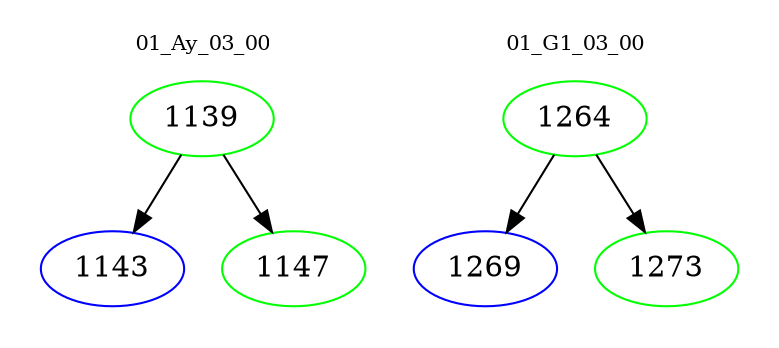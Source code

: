 digraph{
subgraph cluster_0 {
color = white
label = "01_Ay_03_00";
fontsize=10;
T0_1139 [label="1139", color="green"]
T0_1139 -> T0_1143 [color="black"]
T0_1143 [label="1143", color="blue"]
T0_1139 -> T0_1147 [color="black"]
T0_1147 [label="1147", color="green"]
}
subgraph cluster_1 {
color = white
label = "01_G1_03_00";
fontsize=10;
T1_1264 [label="1264", color="green"]
T1_1264 -> T1_1269 [color="black"]
T1_1269 [label="1269", color="blue"]
T1_1264 -> T1_1273 [color="black"]
T1_1273 [label="1273", color="green"]
}
}
